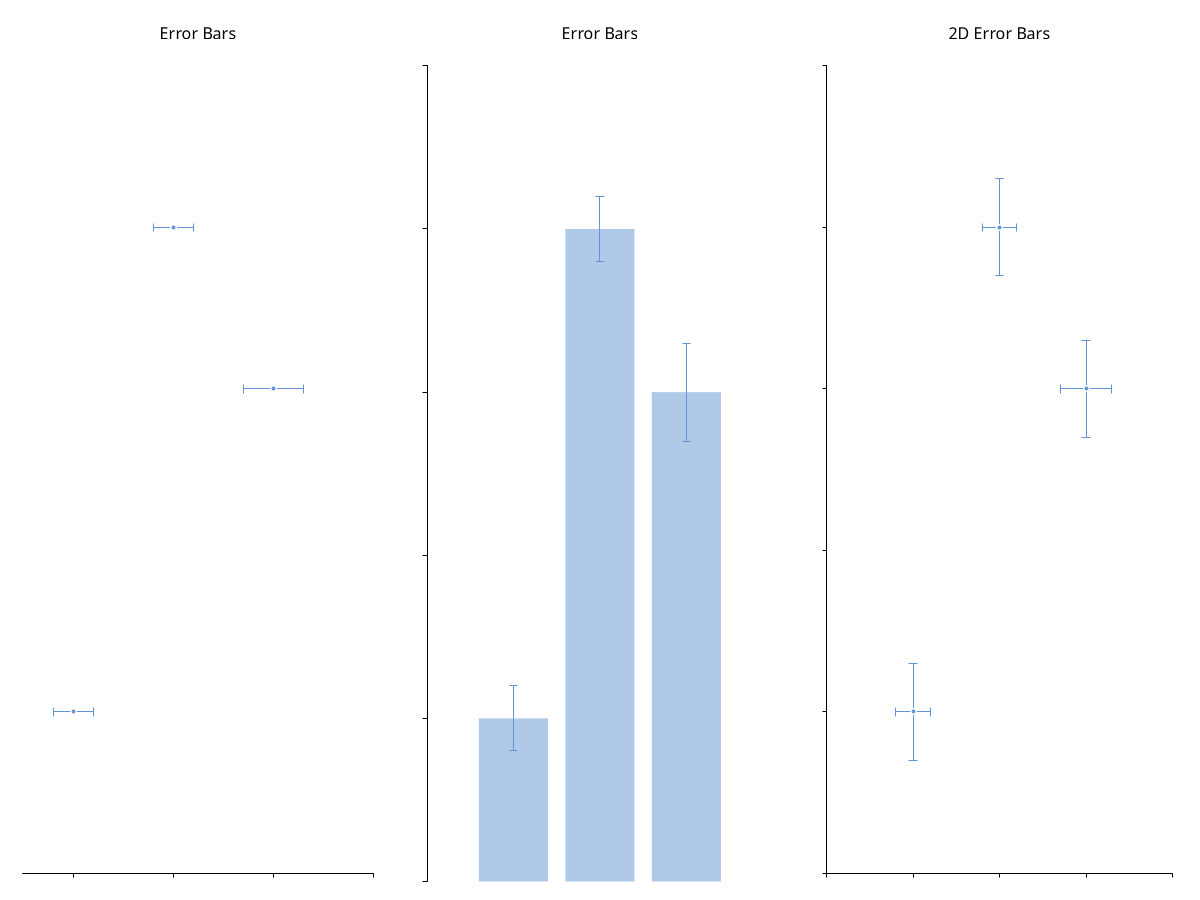 set terminal svg size 900,300 font 'Verdana,20'
set out "../../../src/fundamental/img/error.svg"

set multiplot layout 1,3
unset key

$data << EOD
1 1 0.2
2 4 0.2
3 3 0.3
EOD

set xrange [0.5:4]
set yrange [0:5]
unset ytics
set border 1
set format x ''
set format y ''
set xtics 1
set xtics scale 0.5
set xtics out
set xtics nomirror
set title 'Error Bars'
plot $data with xerrorbars pt 7 ps 0.5 lc rgb '#6293d2' 



set boxwidth 0.8
set border 2
set xrange [0:4]
set ytics 1
set ytics scale 0.5
set ytics out 
set ytics nomirror
unset xtics
set title 'Error Bars'
set style fill solid 0.5 noborder
plot $data with boxerrorbars fc rgb '#6293d2'

$data1 << EOD
1 1 0.2 0.3
2 4 0.2 0.3
3 3 0.3 0.3
EOD

set border 3
set xtics 1
set xtics scale 0.5
set xtics out
set xtics nomirror
set title '2D Error Bars'
plot $data1 with xyerrorbars pt 7 ps 0.5 lc rgb '#6293d2' 